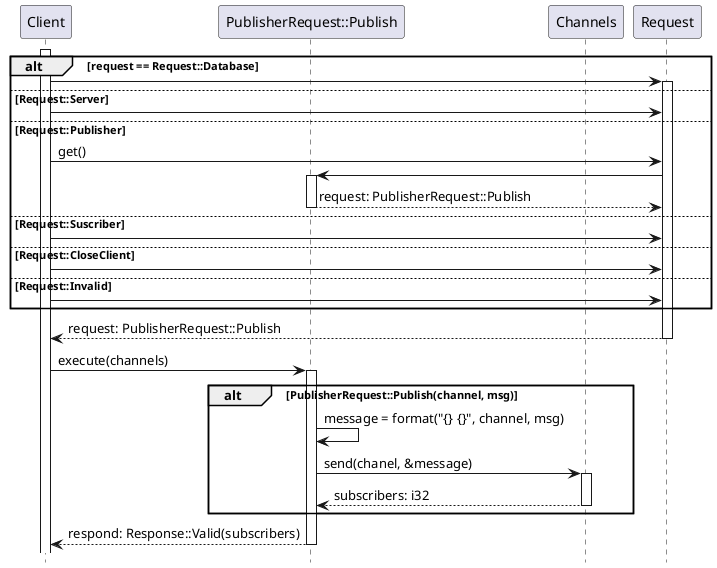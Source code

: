 @startuml publish command
hide footbox
activate Client
participant Client order 10
participant Request order 23

    alt request == Request::Database
        Client -> Request++:
    else Request::Server
        Client -> Request:
    else Request::Publisher
        Client -> Request: get()
        participant Publish as "PublisherRequest::Publish"
        Request -> Publish++:
        return request: PublisherRequest::Publish
    else Request::Suscriber
        Client -> Request:
    else Request::CloseClient
        Client -> Request:
    else Request::Invalid
        Client -> Request:
    end
    
    return request: PublisherRequest::Publish

    Client -> Publish++: execute(channels)

    alt PublisherRequest::Publish(channel, msg)
        Publish -> Publish:  message = format("{} {}", channel, msg)
        Publish -> Channels++: send(chanel, &message)
        return subscribers: i32
    end
    return respond: Response::Valid(subscribers)
@enduml